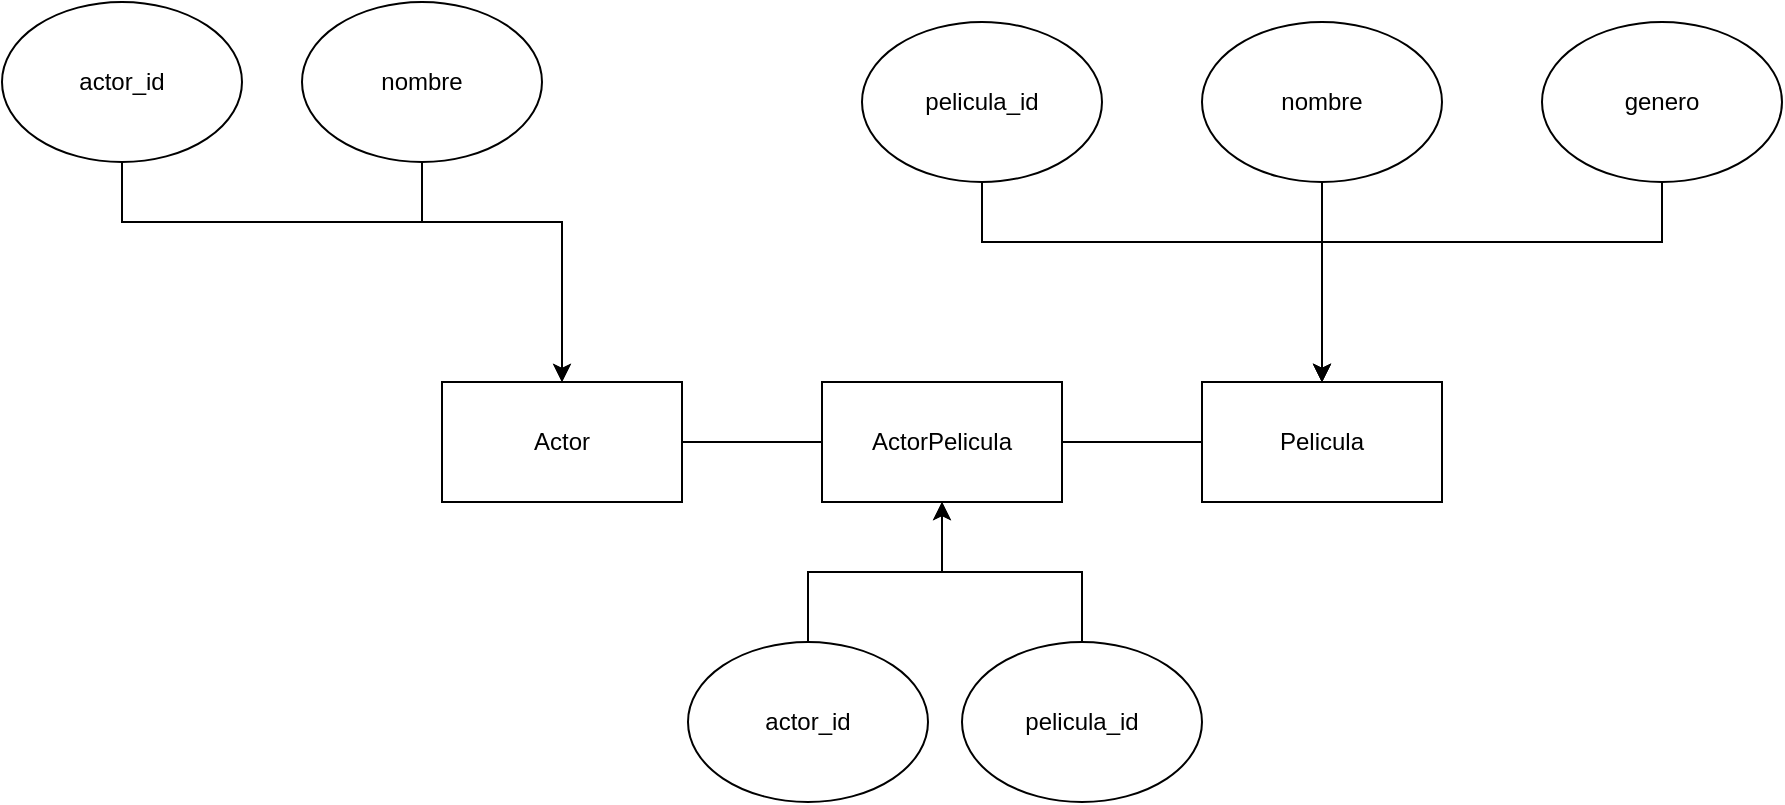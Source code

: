 <mxfile version="24.2.2" type="device">
  <diagram name="Página-1" id="bDq3pl9JeryCzW7H8vNC">
    <mxGraphModel dx="731" dy="744" grid="1" gridSize="10" guides="1" tooltips="1" connect="1" arrows="1" fold="1" page="1" pageScale="1" pageWidth="827" pageHeight="1169" math="0" shadow="0">
      <root>
        <mxCell id="0" />
        <mxCell id="1" parent="0" />
        <mxCell id="4Rjvg9Pl1T5QLFHCRQXP-1" value="Actor" style="rounded=0;whiteSpace=wrap;html=1;" parent="1" vertex="1">
          <mxGeometry x="230" y="400" width="120" height="60" as="geometry" />
        </mxCell>
        <mxCell id="4Rjvg9Pl1T5QLFHCRQXP-2" value="Pelicula" style="rounded=0;whiteSpace=wrap;html=1;" parent="1" vertex="1">
          <mxGeometry x="610" y="400" width="120" height="60" as="geometry" />
        </mxCell>
        <mxCell id="4Rjvg9Pl1T5QLFHCRQXP-7" style="edgeStyle=orthogonalEdgeStyle;rounded=0;orthogonalLoop=1;jettySize=auto;html=1;entryX=0.5;entryY=0;entryDx=0;entryDy=0;" parent="1" source="4Rjvg9Pl1T5QLFHCRQXP-3" target="4Rjvg9Pl1T5QLFHCRQXP-1" edge="1">
          <mxGeometry relative="1" as="geometry">
            <Array as="points">
              <mxPoint x="70" y="320" />
              <mxPoint x="290" y="320" />
            </Array>
          </mxGeometry>
        </mxCell>
        <mxCell id="4Rjvg9Pl1T5QLFHCRQXP-3" value="actor_id" style="ellipse;whiteSpace=wrap;html=1;" parent="1" vertex="1">
          <mxGeometry x="10" y="210" width="120" height="80" as="geometry" />
        </mxCell>
        <mxCell id="4Rjvg9Pl1T5QLFHCRQXP-11" style="edgeStyle=orthogonalEdgeStyle;rounded=0;orthogonalLoop=1;jettySize=auto;html=1;entryX=0.5;entryY=0;entryDx=0;entryDy=0;" parent="1" source="4Rjvg9Pl1T5QLFHCRQXP-4" target="4Rjvg9Pl1T5QLFHCRQXP-1" edge="1">
          <mxGeometry relative="1" as="geometry">
            <Array as="points">
              <mxPoint x="220" y="320" />
              <mxPoint x="290" y="320" />
            </Array>
          </mxGeometry>
        </mxCell>
        <mxCell id="4Rjvg9Pl1T5QLFHCRQXP-4" value="nombre" style="ellipse;whiteSpace=wrap;html=1;" parent="1" vertex="1">
          <mxGeometry x="160" y="210" width="120" height="80" as="geometry" />
        </mxCell>
        <mxCell id="4Rjvg9Pl1T5QLFHCRQXP-17" style="edgeStyle=orthogonalEdgeStyle;rounded=0;orthogonalLoop=1;jettySize=auto;html=1;entryX=0.5;entryY=0;entryDx=0;entryDy=0;" parent="1" source="4Rjvg9Pl1T5QLFHCRQXP-16" target="4Rjvg9Pl1T5QLFHCRQXP-2" edge="1">
          <mxGeometry relative="1" as="geometry">
            <Array as="points">
              <mxPoint x="670" y="370" />
              <mxPoint x="670" y="370" />
            </Array>
          </mxGeometry>
        </mxCell>
        <mxCell id="4Rjvg9Pl1T5QLFHCRQXP-23" style="edgeStyle=orthogonalEdgeStyle;rounded=0;orthogonalLoop=1;jettySize=auto;html=1;endArrow=none;endFill=0;" parent="1" source="4Rjvg9Pl1T5QLFHCRQXP-18" target="4Rjvg9Pl1T5QLFHCRQXP-2" edge="1">
          <mxGeometry relative="1" as="geometry" />
        </mxCell>
        <mxCell id="4Rjvg9Pl1T5QLFHCRQXP-24" style="edgeStyle=orthogonalEdgeStyle;rounded=0;orthogonalLoop=1;jettySize=auto;html=1;endArrow=none;endFill=0;" parent="1" source="4Rjvg9Pl1T5QLFHCRQXP-18" target="4Rjvg9Pl1T5QLFHCRQXP-1" edge="1">
          <mxGeometry relative="1" as="geometry" />
        </mxCell>
        <mxCell id="4Rjvg9Pl1T5QLFHCRQXP-18" value="ActorPelicula" style="rounded=0;whiteSpace=wrap;html=1;" parent="1" vertex="1">
          <mxGeometry x="420" y="400" width="120" height="60" as="geometry" />
        </mxCell>
        <mxCell id="4Rjvg9Pl1T5QLFHCRQXP-25" style="edgeStyle=orthogonalEdgeStyle;rounded=0;orthogonalLoop=1;jettySize=auto;html=1;entryX=0.5;entryY=1;entryDx=0;entryDy=0;" parent="1" source="4Rjvg9Pl1T5QLFHCRQXP-19" target="4Rjvg9Pl1T5QLFHCRQXP-18" edge="1">
          <mxGeometry relative="1" as="geometry" />
        </mxCell>
        <mxCell id="4Rjvg9Pl1T5QLFHCRQXP-19" value="actor_id" style="ellipse;whiteSpace=wrap;html=1;" parent="1" vertex="1">
          <mxGeometry x="353" y="530" width="120" height="80" as="geometry" />
        </mxCell>
        <mxCell id="4Rjvg9Pl1T5QLFHCRQXP-26" style="edgeStyle=orthogonalEdgeStyle;rounded=0;orthogonalLoop=1;jettySize=auto;html=1;" parent="1" source="4Rjvg9Pl1T5QLFHCRQXP-20" target="4Rjvg9Pl1T5QLFHCRQXP-18" edge="1">
          <mxGeometry relative="1" as="geometry" />
        </mxCell>
        <mxCell id="4Rjvg9Pl1T5QLFHCRQXP-20" value="pelicula_id" style="ellipse;whiteSpace=wrap;html=1;" parent="1" vertex="1">
          <mxGeometry x="490" y="530" width="120" height="80" as="geometry" />
        </mxCell>
        <mxCell id="4Rjvg9Pl1T5QLFHCRQXP-22" style="edgeStyle=orthogonalEdgeStyle;rounded=0;orthogonalLoop=1;jettySize=auto;html=1;" parent="1" source="4Rjvg9Pl1T5QLFHCRQXP-16" target="4Rjvg9Pl1T5QLFHCRQXP-2" edge="1">
          <mxGeometry relative="1" as="geometry" />
        </mxCell>
        <mxCell id="4Rjvg9Pl1T5QLFHCRQXP-21" value="pelicula_id" style="ellipse;whiteSpace=wrap;html=1;" parent="1" vertex="1">
          <mxGeometry x="440" y="220" width="120" height="80" as="geometry" />
        </mxCell>
        <mxCell id="EiewA2GuI6dDqNHOxZ7a-1" value="" style="edgeStyle=orthogonalEdgeStyle;rounded=0;orthogonalLoop=1;jettySize=auto;html=1;" parent="1" source="4Rjvg9Pl1T5QLFHCRQXP-21" target="4Rjvg9Pl1T5QLFHCRQXP-2" edge="1">
          <mxGeometry relative="1" as="geometry">
            <mxPoint x="560" y="260" as="sourcePoint" />
            <mxPoint x="670" y="400" as="targetPoint" />
            <Array as="points">
              <mxPoint x="500" y="330" />
              <mxPoint x="670" y="330" />
            </Array>
          </mxGeometry>
        </mxCell>
        <mxCell id="4Rjvg9Pl1T5QLFHCRQXP-16" value="nombre" style="ellipse;whiteSpace=wrap;html=1;" parent="1" vertex="1">
          <mxGeometry x="610" y="220" width="120" height="80" as="geometry" />
        </mxCell>
        <mxCell id="EiewA2GuI6dDqNHOxZ7a-3" style="edgeStyle=orthogonalEdgeStyle;rounded=0;orthogonalLoop=1;jettySize=auto;html=1;entryX=0.5;entryY=0;entryDx=0;entryDy=0;exitX=0.5;exitY=1;exitDx=0;exitDy=0;" parent="1" source="EiewA2GuI6dDqNHOxZ7a-2" target="4Rjvg9Pl1T5QLFHCRQXP-2" edge="1">
          <mxGeometry relative="1" as="geometry">
            <Array as="points">
              <mxPoint x="840" y="330" />
              <mxPoint x="670" y="330" />
            </Array>
          </mxGeometry>
        </mxCell>
        <mxCell id="EiewA2GuI6dDqNHOxZ7a-2" value="&lt;div&gt;genero&lt;/div&gt;" style="ellipse;whiteSpace=wrap;html=1;" parent="1" vertex="1">
          <mxGeometry x="780" y="220" width="120" height="80" as="geometry" />
        </mxCell>
      </root>
    </mxGraphModel>
  </diagram>
</mxfile>

